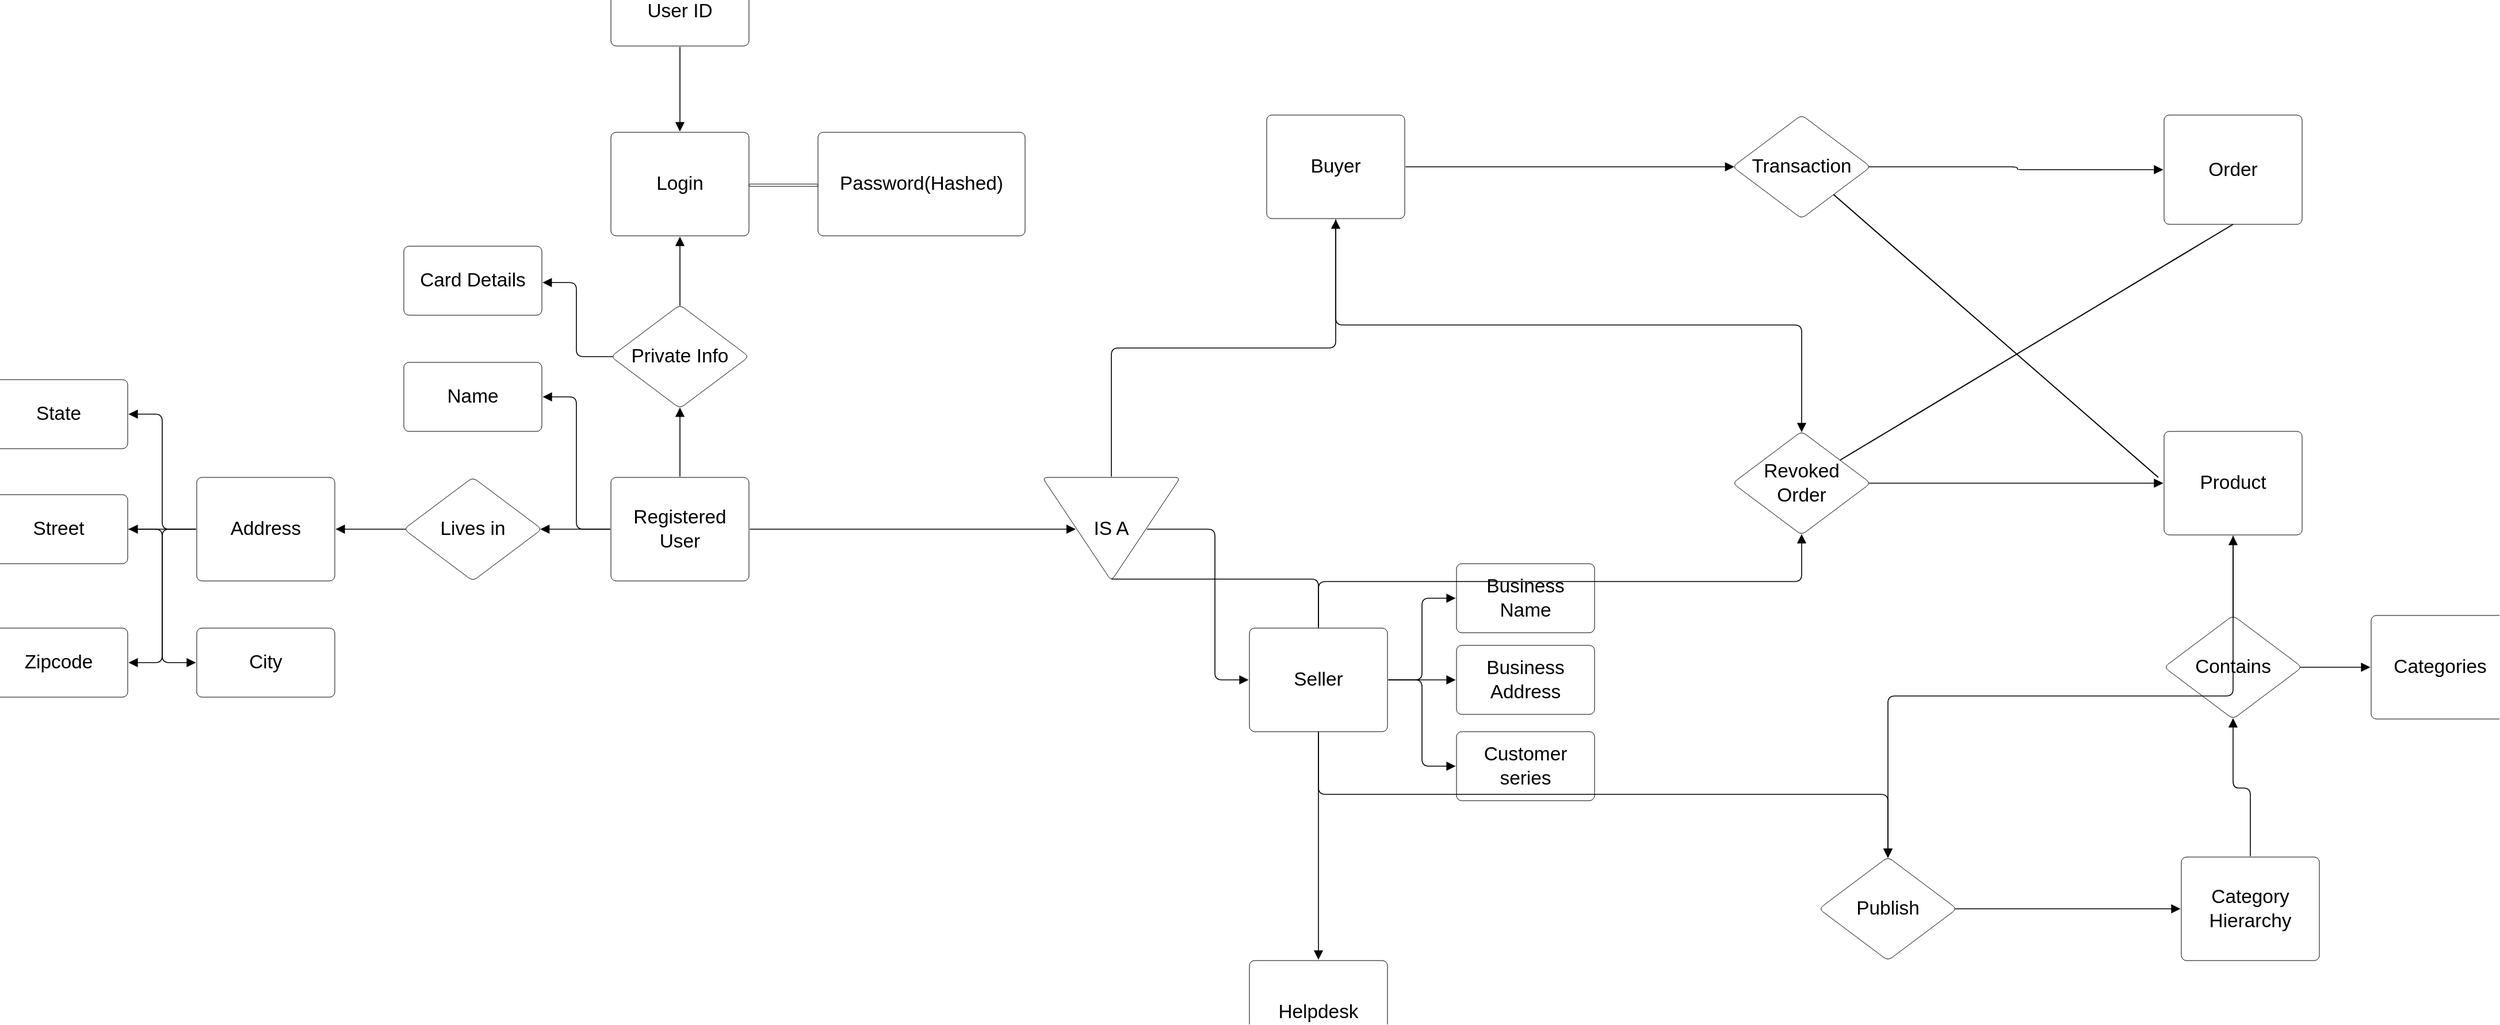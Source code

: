 <mxfile version="26.0.16">
  <diagram id="R2lEEEUBdFMjLlhIrx00" name="Page-1">
    <mxGraphModel dx="2560" dy="2135" grid="1" gridSize="10" guides="1" tooltips="1" connect="1" arrows="1" fold="1" page="1" pageScale="1" pageWidth="850" pageHeight="1100" math="0" shadow="0" extFonts="Permanent Marker^https://fonts.googleapis.com/css?family=Permanent+Marker">
      <root>
        <mxCell id="0" />
        <mxCell id="1" parent="0" />
        <mxCell id="E6jkqPbQKa4cJhccXn8V-61" value="Registered User" style="html=1;overflow=block;blockSpacing=1;whiteSpace=wrap;fontSize=16.7;spacing=9;rounded=1;absoluteArcSize=1;arcSize=9;strokeWidth=NaN;lucidId=gRqY9Qkse681;labelBackgroundColor=none;" vertex="1" parent="1">
          <mxGeometry x="165" y="270" width="120" height="90" as="geometry" />
        </mxCell>
        <mxCell id="E6jkqPbQKa4cJhccXn8V-62" value="" style="html=1;jettySize=18;whiteSpace=wrap;fontSize=13;strokeOpacity=100;strokeWidth=0.8;rounded=1;arcSize=12;edgeStyle=orthogonalEdgeStyle;startArrow=none;endArrow=block;endFill=1;exitX=0.5;exitY=-0.008;exitPerimeter=0;entryX=0.5;entryY=0.992;entryPerimeter=0;lucidId=yRqYI1fova_c;fontColor=#FFFFFF;labelBackgroundColor=none;" edge="1" parent="1" source="E6jkqPbQKa4cJhccXn8V-61" target="E6jkqPbQKa4cJhccXn8V-63">
          <mxGeometry width="100" height="100" relative="1" as="geometry">
            <Array as="points" />
          </mxGeometry>
        </mxCell>
        <mxCell id="E6jkqPbQKa4cJhccXn8V-63" value="Private Info" style="html=1;overflow=block;blockSpacing=1;whiteSpace=wrap;rhombus;fontSize=16.7;spacing=9;rounded=1;absoluteArcSize=1;arcSize=9;strokeWidth=NaN;lucidId=yRqYLSJQ5PU0;labelBackgroundColor=none;" vertex="1" parent="1">
          <mxGeometry x="165" y="120" width="120" height="90" as="geometry" />
        </mxCell>
        <mxCell id="E6jkqPbQKa4cJhccXn8V-64" value="" style="html=1;jettySize=18;whiteSpace=wrap;fontSize=13;strokeOpacity=100;strokeWidth=0.8;rounded=1;arcSize=12;edgeStyle=orthogonalEdgeStyle;startArrow=none;endArrow=block;endFill=1;exitX=-0.006;exitY=0.5;exitPerimeter=0;entryX=0.988;entryY=0.5;entryPerimeter=0;lucidId=LRqYkBhPkQIc;fontColor=#FFFFFF;labelBackgroundColor=none;" edge="1" parent="1" source="E6jkqPbQKa4cJhccXn8V-61" target="E6jkqPbQKa4cJhccXn8V-65">
          <mxGeometry width="100" height="100" relative="1" as="geometry">
            <Array as="points" />
          </mxGeometry>
        </mxCell>
        <mxCell id="E6jkqPbQKa4cJhccXn8V-65" value="Lives in" style="html=1;overflow=block;blockSpacing=1;whiteSpace=wrap;rhombus;fontSize=16.7;spacing=9;rounded=1;absoluteArcSize=1;arcSize=9;strokeWidth=NaN;lucidId=LRqY2nMbWc.k;labelBackgroundColor=none;" vertex="1" parent="1">
          <mxGeometry x="-15" y="270" width="120" height="90" as="geometry" />
        </mxCell>
        <mxCell id="E6jkqPbQKa4cJhccXn8V-66" value="" style="html=1;jettySize=18;whiteSpace=wrap;fontSize=13;strokeOpacity=100;strokeWidth=0.8;rounded=1;arcSize=12;edgeStyle=orthogonalEdgeStyle;startArrow=none;endArrow=block;endFill=1;exitX=-0.006;exitY=0.5;exitPerimeter=0;entryX=1.006;entryY=0.5;entryPerimeter=0;lucidId=RRqYuFU9OQ1N;fontColor=#FFFFFF;labelBackgroundColor=none;" edge="1" parent="1" source="E6jkqPbQKa4cJhccXn8V-61" target="E6jkqPbQKa4cJhccXn8V-67">
          <mxGeometry width="100" height="100" relative="1" as="geometry">
            <Array as="points" />
          </mxGeometry>
        </mxCell>
        <mxCell id="E6jkqPbQKa4cJhccXn8V-67" value="Name" style="html=1;overflow=block;blockSpacing=1;whiteSpace=wrap;fontSize=16.7;spacing=9;rounded=1;absoluteArcSize=1;arcSize=9;strokeWidth=NaN;lucidId=RRqYtm4euIxn;labelBackgroundColor=none;" vertex="1" parent="1">
          <mxGeometry x="-15" y="170" width="120" height="60" as="geometry" />
        </mxCell>
        <mxCell id="E6jkqPbQKa4cJhccXn8V-68" value="" style="html=1;jettySize=18;whiteSpace=wrap;fontSize=13;strokeOpacity=100;strokeWidth=0.8;rounded=1;arcSize=12;edgeStyle=orthogonalEdgeStyle;startArrow=none;endArrow=block;endFill=1;exitX=0.012;exitY=0.5;exitPerimeter=0;entryX=1.006;entryY=0.5;entryPerimeter=0;lucidId=RSqYBwHx0Gmj;fontColor=#FFFFFF;labelBackgroundColor=none;" edge="1" parent="1" source="E6jkqPbQKa4cJhccXn8V-65" target="E6jkqPbQKa4cJhccXn8V-69">
          <mxGeometry width="100" height="100" relative="1" as="geometry">
            <Array as="points" />
          </mxGeometry>
        </mxCell>
        <mxCell id="E6jkqPbQKa4cJhccXn8V-69" value="Address" style="html=1;overflow=block;blockSpacing=1;whiteSpace=wrap;fontSize=16.7;spacing=9;rounded=1;absoluteArcSize=1;arcSize=9;strokeWidth=NaN;lucidId=RSqY2hOoYwix;labelBackgroundColor=none;" vertex="1" parent="1">
          <mxGeometry x="-195" y="270" width="120" height="90" as="geometry" />
        </mxCell>
        <mxCell id="E6jkqPbQKa4cJhccXn8V-70" value="" style="html=1;jettySize=18;whiteSpace=wrap;fontSize=13;strokeOpacity=100;strokeWidth=0.8;rounded=1;arcSize=12;edgeStyle=orthogonalEdgeStyle;startArrow=none;endArrow=block;endFill=1;exitX=-0.006;exitY=0.5;exitPerimeter=0;entryX=1.006;entryY=0.5;entryPerimeter=0;lucidId=kTqYNJMHsaEp;fontColor=#FFFFFF;labelBackgroundColor=none;" edge="1" parent="1" source="E6jkqPbQKa4cJhccXn8V-69" target="E6jkqPbQKa4cJhccXn8V-71">
          <mxGeometry width="100" height="100" relative="1" as="geometry">
            <Array as="points" />
          </mxGeometry>
        </mxCell>
        <mxCell id="E6jkqPbQKa4cJhccXn8V-71" value="Street" style="html=1;overflow=block;blockSpacing=1;whiteSpace=wrap;fontSize=16.7;spacing=9;rounded=1;absoluteArcSize=1;arcSize=9;strokeWidth=NaN;lucidId=kTqY4z9rk5KH;labelBackgroundColor=none;" vertex="1" parent="1">
          <mxGeometry x="-375" y="285" width="120" height="60" as="geometry" />
        </mxCell>
        <mxCell id="E6jkqPbQKa4cJhccXn8V-72" value="" style="html=1;jettySize=18;whiteSpace=wrap;fontSize=13;strokeOpacity=100;strokeWidth=0.8;rounded=1;arcSize=12;edgeStyle=orthogonalEdgeStyle;startArrow=none;endArrow=block;endFill=1;exitX=1.006;exitY=0.5;exitPerimeter=0;entryX=-0.006;entryY=0.5;entryPerimeter=0;lucidId=mTqYX-yObgES;fontColor=#FFFFFF;labelBackgroundColor=none;" edge="1" parent="1" source="E6jkqPbQKa4cJhccXn8V-71" target="E6jkqPbQKa4cJhccXn8V-73">
          <mxGeometry width="100" height="100" relative="1" as="geometry">
            <Array as="points" />
          </mxGeometry>
        </mxCell>
        <mxCell id="E6jkqPbQKa4cJhccXn8V-73" value="City" style="html=1;overflow=block;blockSpacing=1;whiteSpace=wrap;fontSize=16.7;spacing=9;rounded=1;absoluteArcSize=1;arcSize=9;strokeWidth=NaN;lucidId=mTqYJ2anaRyW;labelBackgroundColor=none;" vertex="1" parent="1">
          <mxGeometry x="-195" y="401" width="120" height="60" as="geometry" />
        </mxCell>
        <mxCell id="E6jkqPbQKa4cJhccXn8V-74" value="" style="html=1;jettySize=18;whiteSpace=wrap;fontSize=13;strokeOpacity=100;strokeWidth=0.8;rounded=1;arcSize=12;edgeStyle=orthogonalEdgeStyle;startArrow=none;endArrow=block;endFill=1;exitX=-0.006;exitY=0.5;exitPerimeter=0;entryX=1.006;entryY=0.5;entryPerimeter=0;lucidId=oTqYLUMXKShL;fontColor=#FFFFFF;labelBackgroundColor=none;" edge="1" parent="1" source="E6jkqPbQKa4cJhccXn8V-69" target="E6jkqPbQKa4cJhccXn8V-75">
          <mxGeometry width="100" height="100" relative="1" as="geometry">
            <Array as="points" />
          </mxGeometry>
        </mxCell>
        <mxCell id="E6jkqPbQKa4cJhccXn8V-75" value="Zipcode" style="html=1;overflow=block;blockSpacing=1;whiteSpace=wrap;fontSize=16.7;spacing=9;rounded=1;absoluteArcSize=1;arcSize=9;strokeWidth=NaN;lucidId=oTqYGgmuSKGg;labelBackgroundColor=none;" vertex="1" parent="1">
          <mxGeometry x="-375" y="401" width="120" height="60" as="geometry" />
        </mxCell>
        <mxCell id="E6jkqPbQKa4cJhccXn8V-76" value="" style="html=1;jettySize=18;whiteSpace=wrap;fontSize=13;strokeOpacity=100;strokeWidth=0.8;rounded=1;arcSize=12;edgeStyle=orthogonalEdgeStyle;startArrow=none;endArrow=block;endFill=1;exitX=-0.006;exitY=0.5;exitPerimeter=0;entryX=1.006;entryY=0.5;entryPerimeter=0;lucidId=PTqYq08lQQ99;fontColor=#FFFFFF;labelBackgroundColor=none;" edge="1" parent="1" source="E6jkqPbQKa4cJhccXn8V-69" target="E6jkqPbQKa4cJhccXn8V-77">
          <mxGeometry width="100" height="100" relative="1" as="geometry">
            <Array as="points" />
          </mxGeometry>
        </mxCell>
        <mxCell id="E6jkqPbQKa4cJhccXn8V-77" value="State" style="html=1;overflow=block;blockSpacing=1;whiteSpace=wrap;fontSize=16.7;spacing=9;rounded=1;absoluteArcSize=1;arcSize=9;strokeWidth=NaN;lucidId=PTqYvRnsqesd;labelBackgroundColor=none;" vertex="1" parent="1">
          <mxGeometry x="-375" y="185" width="120" height="60" as="geometry" />
        </mxCell>
        <mxCell id="E6jkqPbQKa4cJhccXn8V-78" value="Login" style="html=1;overflow=block;blockSpacing=1;whiteSpace=wrap;fontSize=16.7;spacing=9;rounded=1;absoluteArcSize=1;arcSize=9;strokeWidth=NaN;lucidId=dUqYwRhcH~zG;labelBackgroundColor=none;" vertex="1" parent="1">
          <mxGeometry x="165" y="-30" width="120" height="90" as="geometry" />
        </mxCell>
        <mxCell id="E6jkqPbQKa4cJhccXn8V-79" value="" style="html=1;jettySize=18;whiteSpace=wrap;fontSize=13;strokeOpacity=100;strokeWidth=0.8;rounded=1;arcSize=12;edgeStyle=orthogonalEdgeStyle;startArrow=none;endArrow=block;endFill=1;exitX=0.5;exitY=0.008;exitPerimeter=0;entryX=0.5;entryY=1.008;entryPerimeter=0;lucidId=EUqYGTeEbttp;fontColor=#FFFFFF;labelBackgroundColor=none;" edge="1" parent="1" source="E6jkqPbQKa4cJhccXn8V-63" target="E6jkqPbQKa4cJhccXn8V-78">
          <mxGeometry width="100" height="100" relative="1" as="geometry">
            <Array as="points" />
          </mxGeometry>
        </mxCell>
        <mxCell id="E6jkqPbQKa4cJhccXn8V-80" value="Card Details" style="html=1;overflow=block;blockSpacing=1;whiteSpace=wrap;fontSize=16.7;spacing=9;rounded=1;absoluteArcSize=1;arcSize=9;strokeWidth=NaN;lucidId=WUqYfr_o5fy.;labelBackgroundColor=none;" vertex="1" parent="1">
          <mxGeometry x="-15" y="69" width="120" height="60" as="geometry" />
        </mxCell>
        <mxCell id="E6jkqPbQKa4cJhccXn8V-81" value="" style="html=1;jettySize=18;whiteSpace=wrap;fontSize=13;strokeOpacity=100;strokeWidth=0.8;rounded=1;arcSize=12;edgeStyle=orthogonalEdgeStyle;startArrow=none;endArrow=block;endFill=1;exitX=0.012;exitY=0.5;exitPerimeter=0;entryX=1.005;entryY=0.527;entryPerimeter=0;lucidId=0UqYFQ5-wc0S;fontColor=#FFFFFF;labelBackgroundColor=none;" edge="1" parent="1" source="E6jkqPbQKa4cJhccXn8V-63" target="E6jkqPbQKa4cJhccXn8V-80">
          <mxGeometry width="100" height="100" relative="1" as="geometry">
            <Array as="points" />
          </mxGeometry>
        </mxCell>
        <mxCell id="E6jkqPbQKa4cJhccXn8V-82" value="" style="html=1;jettySize=18;whiteSpace=wrap;fontSize=13;strokeOpacity=100;strokeWidth=0.8;rounded=1;arcSize=12;edgeStyle=orthogonalEdgeStyle;startArrow=none;endArrow=block;endFill=1;exitX=0.5;exitY=1.013;exitPerimeter=0;entryX=0.5;entryY=-0.008;entryPerimeter=0;lucidId=cVqY1r7Iw5Du;fontColor=#FFFFFF;labelBackgroundColor=none;" edge="1" parent="1" source="E6jkqPbQKa4cJhccXn8V-83" target="E6jkqPbQKa4cJhccXn8V-78">
          <mxGeometry width="100" height="100" relative="1" as="geometry">
            <Array as="points" />
          </mxGeometry>
        </mxCell>
        <mxCell id="E6jkqPbQKa4cJhccXn8V-83" value="User ID" style="html=1;overflow=block;blockSpacing=1;whiteSpace=wrap;fontSize=16.7;spacing=9;rounded=1;absoluteArcSize=1;arcSize=9;strokeWidth=NaN;lucidId=cVqYwc0zfUg3;labelBackgroundColor=none;" vertex="1" parent="1">
          <mxGeometry x="165" y="-165" width="120" height="60" as="geometry" />
        </mxCell>
        <mxCell id="E6jkqPbQKa4cJhccXn8V-84" value="Password(Hashed)" style="html=1;overflow=block;blockSpacing=1;whiteSpace=wrap;fontSize=16.7;spacing=9;rounded=1;absoluteArcSize=1;arcSize=9;strokeWidth=NaN;lucidId=hVqYxX.KVmiw;labelBackgroundColor=none;" vertex="1" parent="1">
          <mxGeometry x="345" y="-30" width="180" height="90" as="geometry" />
        </mxCell>
        <mxCell id="E6jkqPbQKa4cJhccXn8V-85" value="" style="html=1;overflow=block;blockSpacing=1;whiteSpace=wrap;fontSize=13;spacing=0;rounded=1;absoluteArcSize=1;arcSize=9;strokeWidth=NaN;lucidId=MWqYEDBl9kO_;labelBackgroundColor=none;" vertex="1" parent="1">
          <mxGeometry x="285" y="15" width="60" height="2" as="geometry" />
        </mxCell>
        <mxCell id="E6jkqPbQKa4cJhccXn8V-86" value="" style="html=1;jettySize=18;whiteSpace=wrap;fontSize=13;strokeOpacity=100;strokeWidth=0.8;rounded=1;arcSize=12;edgeStyle=orthogonalEdgeStyle;startArrow=none;endArrow=block;endFill=1;exitX=1.006;exitY=0.5;exitPerimeter=0;entryX=0.242;entryY=0.5;entryPerimeter=0;lucidId=aYqYnv5.vwqL;fontColor=#FFFFFF;labelBackgroundColor=none;" edge="1" parent="1" source="E6jkqPbQKa4cJhccXn8V-61" target="E6jkqPbQKa4cJhccXn8V-87">
          <mxGeometry width="100" height="100" relative="1" as="geometry">
            <Array as="points" />
          </mxGeometry>
        </mxCell>
        <mxCell id="E6jkqPbQKa4cJhccXn8V-87" value="IS A" style="html=1;overflow=block;blockSpacing=1;whiteSpace=wrap;triangle;direction=south;anchorPointDirection=0;fontSize=16.7;spacing=9;rounded=1;absoluteArcSize=1;arcSize=9;strokeWidth=NaN;lucidId=aYqYB_8z1lbE;labelBackgroundColor=none;" vertex="1" parent="1">
          <mxGeometry x="540" y="270" width="120" height="90" as="geometry" />
        </mxCell>
        <mxCell id="E6jkqPbQKa4cJhccXn8V-88" value="" style="html=1;jettySize=18;whiteSpace=wrap;fontSize=13;strokeOpacity=100;strokeWidth=0.8;rounded=1;arcSize=12;edgeStyle=orthogonalEdgeStyle;startArrow=none;endArrow=block;endFill=1;exitX=0.5;exitY=0.982;exitPerimeter=0;entryX=0.5;entryY=-0.008;entryPerimeter=0;lucidId=lYqYbwCCiXf.;fontColor=#FFFFFF;labelBackgroundColor=none;" edge="1" parent="1" source="E6jkqPbQKa4cJhccXn8V-87" target="E6jkqPbQKa4cJhccXn8V-89">
          <mxGeometry width="100" height="100" relative="1" as="geometry">
            <Array as="points" />
          </mxGeometry>
        </mxCell>
        <mxCell id="E6jkqPbQKa4cJhccXn8V-89" value="Helpdesk" style="html=1;overflow=block;blockSpacing=1;whiteSpace=wrap;fontSize=16.7;spacing=9;rounded=1;absoluteArcSize=1;arcSize=9;strokeWidth=NaN;lucidId=lYqY2L1.5rSc;labelBackgroundColor=none;" vertex="1" parent="1">
          <mxGeometry x="720" y="690" width="120" height="90" as="geometry" />
        </mxCell>
        <mxCell id="E6jkqPbQKa4cJhccXn8V-90" value="" style="html=1;jettySize=18;whiteSpace=wrap;fontSize=13;strokeOpacity=100;strokeWidth=0.8;rounded=1;arcSize=12;edgeStyle=orthogonalEdgeStyle;startArrow=none;endArrow=block;endFill=1;exitX=0.758;exitY=0.5;exitPerimeter=0;entryX=-0.006;entryY=0.5;entryPerimeter=0;lucidId=nYqYP9XM1~Z7;fontColor=#FFFFFF;labelBackgroundColor=none;" edge="1" parent="1" source="E6jkqPbQKa4cJhccXn8V-87" target="E6jkqPbQKa4cJhccXn8V-91">
          <mxGeometry width="100" height="100" relative="1" as="geometry">
            <Array as="points" />
          </mxGeometry>
        </mxCell>
        <mxCell id="E6jkqPbQKa4cJhccXn8V-91" value="Seller" style="html=1;overflow=block;blockSpacing=1;whiteSpace=wrap;fontSize=16.7;spacing=9;rounded=1;absoluteArcSize=1;arcSize=9;strokeWidth=NaN;lucidId=nYqYoQrnCQ-k;labelBackgroundColor=none;" vertex="1" parent="1">
          <mxGeometry x="720" y="401" width="120" height="90" as="geometry" />
        </mxCell>
        <mxCell id="E6jkqPbQKa4cJhccXn8V-92" value="" style="html=1;jettySize=18;whiteSpace=wrap;fontSize=13;strokeOpacity=100;strokeWidth=0.8;rounded=1;arcSize=12;edgeStyle=orthogonalEdgeStyle;startArrow=none;endArrow=block;endFill=1;exitX=0.5;exitY=-0.008;exitPerimeter=0;entryX=0.5;entryY=1.008;entryPerimeter=0;lucidId=oYqYItvIhrHn;fontColor=#FFFFFF;labelBackgroundColor=none;" edge="1" parent="1" source="E6jkqPbQKa4cJhccXn8V-87" target="E6jkqPbQKa4cJhccXn8V-93">
          <mxGeometry width="100" height="100" relative="1" as="geometry">
            <Array as="points" />
          </mxGeometry>
        </mxCell>
        <mxCell id="E6jkqPbQKa4cJhccXn8V-93" value="Buyer" style="html=1;overflow=block;blockSpacing=1;whiteSpace=wrap;fontSize=16.7;spacing=9;rounded=1;absoluteArcSize=1;arcSize=9;strokeWidth=NaN;lucidId=oYqY3jGOQ7Ny;labelBackgroundColor=none;" vertex="1" parent="1">
          <mxGeometry x="735" y="-45" width="120" height="90" as="geometry" />
        </mxCell>
        <mxCell id="E6jkqPbQKa4cJhccXn8V-94" value="" style="html=1;jettySize=18;whiteSpace=wrap;fontSize=13;strokeOpacity=100;strokeWidth=0.8;rounded=1;arcSize=12;edgeStyle=orthogonalEdgeStyle;startArrow=none;endArrow=block;endFill=1;exitX=1.006;exitY=0.5;exitPerimeter=0;entryX=-0.006;entryY=0.5;entryPerimeter=0;lucidId=PYqYAz6FoRvw;fontColor=#FFFFFF;labelBackgroundColor=none;" edge="1" parent="1" source="E6jkqPbQKa4cJhccXn8V-91" target="E6jkqPbQKa4cJhccXn8V-95">
          <mxGeometry width="100" height="100" relative="1" as="geometry">
            <Array as="points" />
          </mxGeometry>
        </mxCell>
        <mxCell id="E6jkqPbQKa4cJhccXn8V-95" value="Business Address" style="html=1;overflow=block;blockSpacing=1;whiteSpace=wrap;fontSize=16.7;spacing=9;rounded=1;absoluteArcSize=1;arcSize=9;strokeWidth=NaN;lucidId=PYqYwhyK~T6p;labelBackgroundColor=none;" vertex="1" parent="1">
          <mxGeometry x="900" y="416" width="120" height="60" as="geometry" />
        </mxCell>
        <mxCell id="E6jkqPbQKa4cJhccXn8V-96" value="" style="html=1;jettySize=18;whiteSpace=wrap;fontSize=13;strokeOpacity=100;strokeWidth=0.8;rounded=1;arcSize=12;edgeStyle=orthogonalEdgeStyle;startArrow=none;endArrow=block;endFill=1;exitX=1.006;exitY=0.5;exitPerimeter=0;entryX=-0.006;entryY=0.5;entryPerimeter=0;lucidId=QYqY7W_44us1;fontColor=#FFFFFF;labelBackgroundColor=none;" edge="1" parent="1" source="E6jkqPbQKa4cJhccXn8V-91" target="E6jkqPbQKa4cJhccXn8V-97">
          <mxGeometry width="100" height="100" relative="1" as="geometry">
            <Array as="points" />
          </mxGeometry>
        </mxCell>
        <mxCell id="E6jkqPbQKa4cJhccXn8V-97" value="Customer series" style="html=1;overflow=block;blockSpacing=1;whiteSpace=wrap;fontSize=16.7;spacing=9;rounded=1;absoluteArcSize=1;arcSize=9;strokeWidth=NaN;lucidId=QYqYcN618cyQ;labelBackgroundColor=none;" vertex="1" parent="1">
          <mxGeometry x="900" y="491" width="120" height="60" as="geometry" />
        </mxCell>
        <mxCell id="E6jkqPbQKa4cJhccXn8V-98" value="" style="html=1;jettySize=18;whiteSpace=wrap;fontSize=13;strokeOpacity=100;strokeWidth=0.8;rounded=1;arcSize=12;edgeStyle=orthogonalEdgeStyle;startArrow=none;endArrow=block;endFill=1;exitX=1.006;exitY=0.5;exitPerimeter=0;entryX=-0.006;entryY=0.5;entryPerimeter=0;lucidId=RYqYCzyzH3SW;fontColor=#FFFFFF;labelBackgroundColor=none;" edge="1" parent="1" source="E6jkqPbQKa4cJhccXn8V-91" target="E6jkqPbQKa4cJhccXn8V-99">
          <mxGeometry width="100" height="100" relative="1" as="geometry">
            <Array as="points" />
          </mxGeometry>
        </mxCell>
        <mxCell id="E6jkqPbQKa4cJhccXn8V-99" value="Business Name" style="html=1;overflow=block;blockSpacing=1;whiteSpace=wrap;fontSize=16.7;spacing=9;rounded=1;absoluteArcSize=1;arcSize=9;strokeWidth=NaN;lucidId=RYqYeXFRjaJo;labelBackgroundColor=none;" vertex="1" parent="1">
          <mxGeometry x="900" y="345" width="120" height="60" as="geometry" />
        </mxCell>
        <mxCell id="E6jkqPbQKa4cJhccXn8V-100" value="" style="html=1;jettySize=18;whiteSpace=wrap;fontSize=13;strokeOpacity=100;strokeWidth=0.8;rounded=1;arcSize=12;edgeStyle=orthogonalEdgeStyle;startArrow=none;endArrow=block;endFill=1;exitX=1.006;exitY=0.5;exitPerimeter=0;entryX=0.012;entryY=0.5;entryPerimeter=0;lucidId=QZqYLLWtZo-z;fontColor=#FFFFFF;labelBackgroundColor=none;" edge="1" parent="1" source="E6jkqPbQKa4cJhccXn8V-93" target="E6jkqPbQKa4cJhccXn8V-101">
          <mxGeometry width="100" height="100" relative="1" as="geometry">
            <Array as="points" />
          </mxGeometry>
        </mxCell>
        <mxCell id="E6jkqPbQKa4cJhccXn8V-101" value="Transaction" style="html=1;overflow=block;blockSpacing=1;whiteSpace=wrap;rhombus;fontSize=16.7;spacing=9;rounded=1;absoluteArcSize=1;arcSize=9;strokeWidth=NaN;lucidId=QZqYzLfZw0-F;labelBackgroundColor=none;" vertex="1" parent="1">
          <mxGeometry x="1140" y="-45" width="120" height="90" as="geometry" />
        </mxCell>
        <mxCell id="E6jkqPbQKa4cJhccXn8V-102" value="" style="html=1;jettySize=18;whiteSpace=wrap;fontSize=13;strokeOpacity=100;strokeWidth=0.8;rounded=1;arcSize=12;edgeStyle=orthogonalEdgeStyle;startArrow=none;endArrow=block;endFill=1;exitX=0.988;exitY=0.5;exitPerimeter=0;entryX=-0.006;entryY=0.5;entryPerimeter=0;lucidId=3ZqYFcEj2bQ2;fontColor=#FFFFFF;labelBackgroundColor=none;" edge="1" parent="1" source="E6jkqPbQKa4cJhccXn8V-101" target="E6jkqPbQKa4cJhccXn8V-103">
          <mxGeometry width="100" height="100" relative="1" as="geometry">
            <Array as="points" />
          </mxGeometry>
        </mxCell>
        <mxCell id="E6jkqPbQKa4cJhccXn8V-103" value="Order" style="html=1;overflow=block;blockSpacing=1;whiteSpace=wrap;fontSize=16.7;spacing=9;rounded=1;absoluteArcSize=1;arcSize=9;strokeWidth=NaN;lucidId=3ZqYRd_S.M3v;labelBackgroundColor=none;" vertex="1" parent="1">
          <mxGeometry x="1515" y="-45" width="120" height="95" as="geometry" />
        </mxCell>
        <mxCell id="E6jkqPbQKa4cJhccXn8V-104" value="" style="html=1;jettySize=18;whiteSpace=wrap;fontSize=13;strokeOpacity=100;strokeWidth=0.8;rounded=1;arcSize=12;edgeStyle=orthogonalEdgeStyle;startArrow=none;endArrow=block;endFill=1;exitX=0.5;exitY=-0.008;exitPerimeter=0;entryX=0.5;entryY=0.992;entryPerimeter=0;lucidId=.ZqYD.Vl4Fk7;fontColor=#FFFFFF;labelBackgroundColor=none;" edge="1" parent="1" source="E6jkqPbQKa4cJhccXn8V-91" target="E6jkqPbQKa4cJhccXn8V-105">
          <mxGeometry width="100" height="100" relative="1" as="geometry">
            <Array as="points" />
          </mxGeometry>
        </mxCell>
        <mxCell id="E6jkqPbQKa4cJhccXn8V-105" value="Revoked Order" style="html=1;overflow=block;blockSpacing=1;whiteSpace=wrap;rhombus;fontSize=16.7;spacing=9;rounded=1;absoluteArcSize=1;arcSize=9;strokeWidth=NaN;lucidId=.ZqY.2ZhY5br;labelBackgroundColor=none;" vertex="1" parent="1">
          <mxGeometry x="1140" y="230" width="120" height="90" as="geometry" />
        </mxCell>
        <mxCell id="E6jkqPbQKa4cJhccXn8V-106" value="" style="html=1;jettySize=18;whiteSpace=wrap;fontSize=13;strokeOpacity=100;strokeWidth=0.8;rounded=1;arcSize=12;edgeStyle=orthogonalEdgeStyle;startArrow=none;endArrow=block;endFill=1;exitX=0.5;exitY=1.008;exitPerimeter=0;entryX=0.5;entryY=0.008;entryPerimeter=0;lucidId=A0qYV~RuDArJ;fontColor=#FFFFFF;labelBackgroundColor=none;" edge="1" parent="1" source="E6jkqPbQKa4cJhccXn8V-91" target="E6jkqPbQKa4cJhccXn8V-107">
          <mxGeometry width="100" height="100" relative="1" as="geometry">
            <Array as="points" />
          </mxGeometry>
        </mxCell>
        <mxCell id="E6jkqPbQKa4cJhccXn8V-107" value="Publish" style="html=1;overflow=block;blockSpacing=1;whiteSpace=wrap;rhombus;fontSize=16.7;spacing=9;rounded=1;absoluteArcSize=1;arcSize=9;strokeWidth=NaN;lucidId=A0qYmbD64PyA;labelBackgroundColor=none;" vertex="1" parent="1">
          <mxGeometry x="1215" y="600" width="120" height="90" as="geometry" />
        </mxCell>
        <mxCell id="E6jkqPbQKa4cJhccXn8V-108" value="" style="html=1;jettySize=18;whiteSpace=wrap;fontSize=13;strokeOpacity=100;strokeWidth=0.8;rounded=1;arcSize=12;edgeStyle=orthogonalEdgeStyle;startArrow=none;endArrow=block;endFill=1;exitX=0.988;exitY=0.5;exitPerimeter=0;entryX=-0.006;entryY=0.5;entryPerimeter=0;lucidId=Y0qYziYV_dhq;fontColor=#FFFFFF;labelBackgroundColor=none;" edge="1" parent="1" source="E6jkqPbQKa4cJhccXn8V-105" target="E6jkqPbQKa4cJhccXn8V-109">
          <mxGeometry width="100" height="100" relative="1" as="geometry">
            <Array as="points" />
          </mxGeometry>
        </mxCell>
        <mxCell id="E6jkqPbQKa4cJhccXn8V-109" value="Product" style="html=1;overflow=block;blockSpacing=1;whiteSpace=wrap;fontSize=16.7;spacing=9;rounded=1;absoluteArcSize=1;arcSize=9;strokeWidth=NaN;lucidId=Y0qYCAMnRt-L;labelBackgroundColor=none;" vertex="1" parent="1">
          <mxGeometry x="1515" y="230" width="120" height="90" as="geometry" />
        </mxCell>
        <mxCell id="E6jkqPbQKa4cJhccXn8V-110" value="" style="html=1;jettySize=18;whiteSpace=wrap;fontSize=13;strokeOpacity=100;strokeWidth=0.8;rounded=1;arcSize=12;edgeStyle=orthogonalEdgeStyle;startArrow=none;endArrow=block;endFill=1;exitX=0.988;exitY=0.5;exitPerimeter=0;entryX=-0.006;entryY=0.5;entryPerimeter=0;lucidId=60qYMjgFN~Xl;fontColor=#FFFFFF;labelBackgroundColor=none;" edge="1" parent="1" source="E6jkqPbQKa4cJhccXn8V-107" target="E6jkqPbQKa4cJhccXn8V-111">
          <mxGeometry width="100" height="100" relative="1" as="geometry">
            <Array as="points" />
          </mxGeometry>
        </mxCell>
        <mxCell id="E6jkqPbQKa4cJhccXn8V-111" value="Category Hierarchy" style="html=1;overflow=block;blockSpacing=1;whiteSpace=wrap;fontSize=16.7;spacing=9;rounded=1;absoluteArcSize=1;arcSize=9;strokeWidth=NaN;lucidId=60qYJcSn1ibH;labelBackgroundColor=none;" vertex="1" parent="1">
          <mxGeometry x="1530" y="600" width="120" height="90" as="geometry" />
        </mxCell>
        <mxCell id="E6jkqPbQKa4cJhccXn8V-112" value="" style="html=1;jettySize=18;whiteSpace=wrap;fontSize=13;strokeOpacity=100;strokeWidth=0.8;rounded=1;arcSize=12;edgeStyle=orthogonalEdgeStyle;startArrow=none;endArrow=block;endFill=1;exitX=0.5;exitY=-0.008;exitPerimeter=0;entryX=0.5;entryY=0.992;entryPerimeter=0;lucidId=c1qYmt3CT.yc;fontColor=#FFFFFF;labelBackgroundColor=none;" edge="1" parent="1" source="E6jkqPbQKa4cJhccXn8V-111" target="E6jkqPbQKa4cJhccXn8V-113">
          <mxGeometry width="100" height="100" relative="1" as="geometry">
            <Array as="points" />
          </mxGeometry>
        </mxCell>
        <mxCell id="E6jkqPbQKa4cJhccXn8V-113" value="Contains" style="html=1;overflow=block;blockSpacing=1;whiteSpace=wrap;rhombus;fontSize=16.7;spacing=9;rounded=1;absoluteArcSize=1;arcSize=9;strokeWidth=NaN;lucidId=c1qYdQpgnGai;labelBackgroundColor=none;" vertex="1" parent="1">
          <mxGeometry x="1515" y="390" width="120" height="90" as="geometry" />
        </mxCell>
        <mxCell id="E6jkqPbQKa4cJhccXn8V-114" value="" style="html=1;jettySize=18;whiteSpace=wrap;fontSize=13;strokeOpacity=100;strokeWidth=0.8;rounded=1;arcSize=12;edgeStyle=orthogonalEdgeStyle;startArrow=none;endArrow=block;endFill=1;exitX=0.5;exitY=0.008;exitPerimeter=0;entryX=0.5;entryY=1.008;entryPerimeter=0;lucidId=h1qYy.CWBZTP;fontColor=#FFFFFF;labelBackgroundColor=none;" edge="1" parent="1" source="E6jkqPbQKa4cJhccXn8V-113" target="E6jkqPbQKa4cJhccXn8V-109">
          <mxGeometry width="100" height="100" relative="1" as="geometry">
            <Array as="points" />
          </mxGeometry>
        </mxCell>
        <mxCell id="E6jkqPbQKa4cJhccXn8V-115" value="" style="html=1;jettySize=18;whiteSpace=wrap;fontSize=13;strokeOpacity=100;strokeWidth=0.8;rounded=1;arcSize=12;edgeStyle=orthogonalEdgeStyle;startArrow=none;endArrow=block;endFill=1;exitX=0.988;exitY=0.5;exitPerimeter=0;entryX=-0.006;entryY=0.5;entryPerimeter=0;lucidId=v1qYLyllkB-g;fontColor=#FFFFFF;labelBackgroundColor=none;" edge="1" parent="1" source="E6jkqPbQKa4cJhccXn8V-113" target="E6jkqPbQKa4cJhccXn8V-116">
          <mxGeometry width="100" height="100" relative="1" as="geometry">
            <Array as="points" />
          </mxGeometry>
        </mxCell>
        <mxCell id="E6jkqPbQKa4cJhccXn8V-116" value="Categories" style="html=1;overflow=block;blockSpacing=1;whiteSpace=wrap;fontSize=16.7;spacing=9;rounded=1;absoluteArcSize=1;arcSize=9;strokeWidth=NaN;lucidId=v1qYH23R-nWq;labelBackgroundColor=none;" vertex="1" parent="1">
          <mxGeometry x="1695" y="390" width="120" height="90" as="geometry" />
        </mxCell>
        <mxCell id="E6jkqPbQKa4cJhccXn8V-117" value="" style="html=1;jettySize=18;whiteSpace=wrap;fontSize=13;strokeOpacity=100;strokeWidth=0.8;rounded=1;arcSize=12;edgeStyle=orthogonalEdgeStyle;startArrow=none;endArrow=block;endFill=1;exitX=0.5;exitY=1.008;exitPerimeter=0;entryX=0.5;entryY=0.008;entryPerimeter=0;lucidId=I1qY8gbBKlzK;fontColor=#FFFFFF;labelBackgroundColor=none;" edge="1" parent="1" source="E6jkqPbQKa4cJhccXn8V-109" target="E6jkqPbQKa4cJhccXn8V-107">
          <mxGeometry width="100" height="100" relative="1" as="geometry">
            <Array as="points" />
          </mxGeometry>
        </mxCell>
        <mxCell id="E6jkqPbQKa4cJhccXn8V-119" value="" style="html=1;jettySize=18;whiteSpace=wrap;fontSize=13;strokeOpacity=100;strokeWidth=0.8;rounded=1;arcSize=12;edgeStyle=orthogonalEdgeStyle;startArrow=none;endArrow=block;endFill=1;exitX=0.5;exitY=1.008;exitPerimeter=0;entryX=0.5;entryY=0.008;entryPerimeter=0;lucidId=u2qY_30du6Yt;fontColor=#FFFFFF;labelBackgroundColor=none;" edge="1" parent="1" source="E6jkqPbQKa4cJhccXn8V-93" target="E6jkqPbQKa4cJhccXn8V-105">
          <mxGeometry width="100" height="100" relative="1" as="geometry">
            <Array as="points" />
          </mxGeometry>
        </mxCell>
        <mxCell id="E6jkqPbQKa4cJhccXn8V-120" value="" style="endArrow=none;html=1;rounded=0;entryX=0.5;entryY=1;entryDx=0;entryDy=0;" edge="1" parent="1" source="E6jkqPbQKa4cJhccXn8V-105" target="E6jkqPbQKa4cJhccXn8V-103">
          <mxGeometry width="50" height="50" relative="1" as="geometry">
            <mxPoint x="1460" y="320" as="sourcePoint" />
            <mxPoint x="1510" y="270" as="targetPoint" />
            <Array as="points" />
          </mxGeometry>
        </mxCell>
        <mxCell id="E6jkqPbQKa4cJhccXn8V-121" value="" style="endArrow=none;html=1;rounded=0;" edge="1" parent="1" source="E6jkqPbQKa4cJhccXn8V-101">
          <mxGeometry width="50" height="50" relative="1" as="geometry">
            <mxPoint x="1460" y="320" as="sourcePoint" />
            <mxPoint x="1510" y="270" as="targetPoint" />
          </mxGeometry>
        </mxCell>
      </root>
    </mxGraphModel>
  </diagram>
</mxfile>

